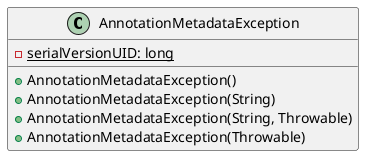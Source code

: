 @startuml

    class AnnotationMetadataException {
        {static} -serialVersionUID: long
        +AnnotationMetadataException()
        +AnnotationMetadataException(String)
        +AnnotationMetadataException(String, Throwable)
        +AnnotationMetadataException(Throwable)
    }

@enduml
